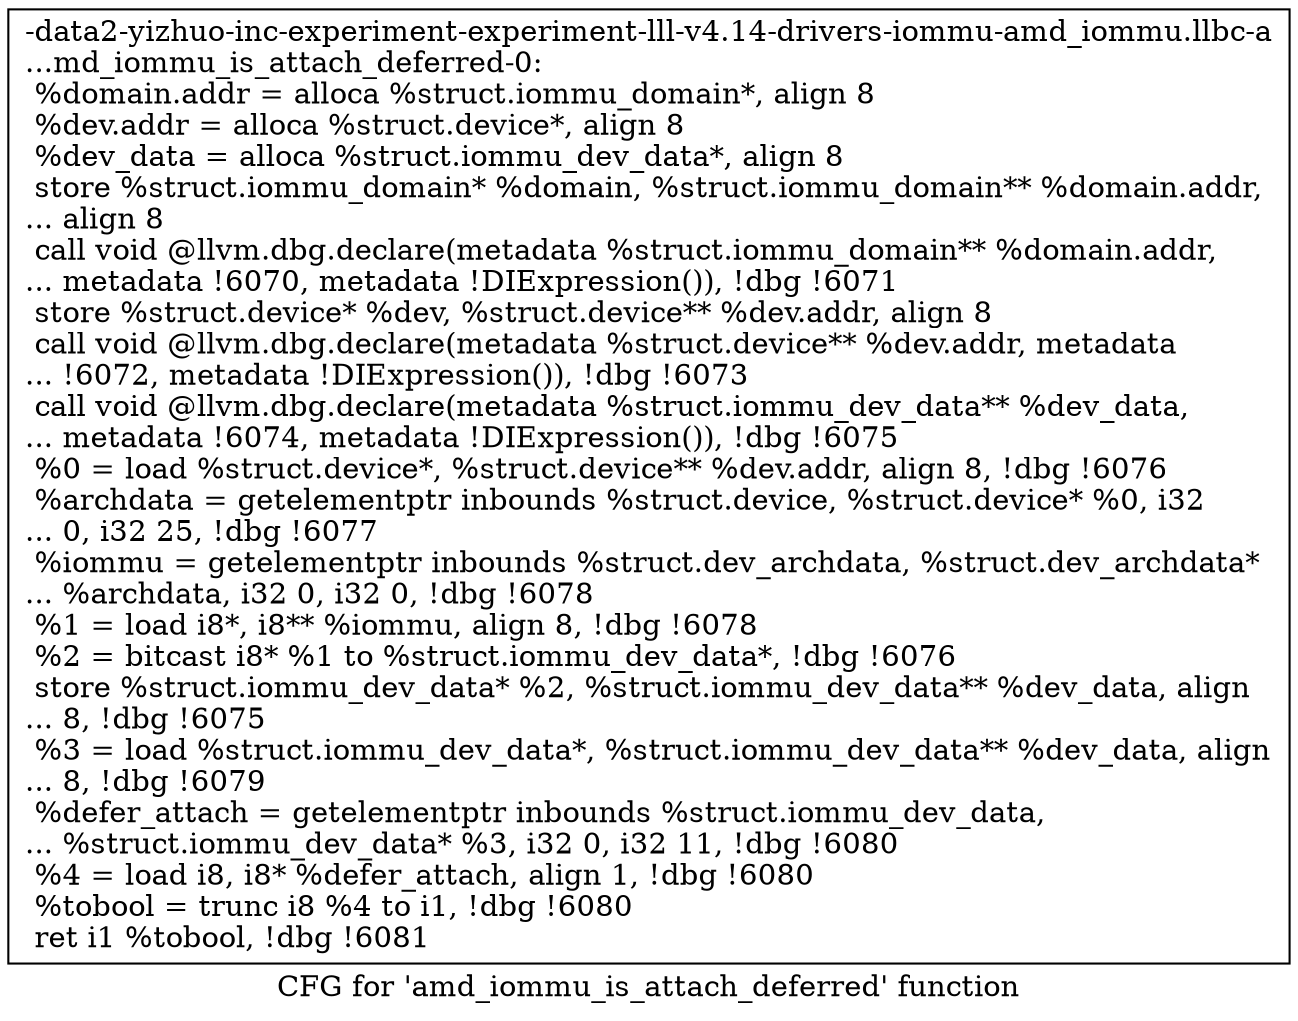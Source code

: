 digraph "CFG for 'amd_iommu_is_attach_deferred' function" {
	label="CFG for 'amd_iommu_is_attach_deferred' function";

	Node0x561b9469e350 [shape=record,label="{-data2-yizhuo-inc-experiment-experiment-lll-v4.14-drivers-iommu-amd_iommu.llbc-a\l...md_iommu_is_attach_deferred-0:\l  %domain.addr = alloca %struct.iommu_domain*, align 8\l  %dev.addr = alloca %struct.device*, align 8\l  %dev_data = alloca %struct.iommu_dev_data*, align 8\l  store %struct.iommu_domain* %domain, %struct.iommu_domain** %domain.addr,\l... align 8\l  call void @llvm.dbg.declare(metadata %struct.iommu_domain** %domain.addr,\l... metadata !6070, metadata !DIExpression()), !dbg !6071\l  store %struct.device* %dev, %struct.device** %dev.addr, align 8\l  call void @llvm.dbg.declare(metadata %struct.device** %dev.addr, metadata\l... !6072, metadata !DIExpression()), !dbg !6073\l  call void @llvm.dbg.declare(metadata %struct.iommu_dev_data** %dev_data,\l... metadata !6074, metadata !DIExpression()), !dbg !6075\l  %0 = load %struct.device*, %struct.device** %dev.addr, align 8, !dbg !6076\l  %archdata = getelementptr inbounds %struct.device, %struct.device* %0, i32\l... 0, i32 25, !dbg !6077\l  %iommu = getelementptr inbounds %struct.dev_archdata, %struct.dev_archdata*\l... %archdata, i32 0, i32 0, !dbg !6078\l  %1 = load i8*, i8** %iommu, align 8, !dbg !6078\l  %2 = bitcast i8* %1 to %struct.iommu_dev_data*, !dbg !6076\l  store %struct.iommu_dev_data* %2, %struct.iommu_dev_data** %dev_data, align\l... 8, !dbg !6075\l  %3 = load %struct.iommu_dev_data*, %struct.iommu_dev_data** %dev_data, align\l... 8, !dbg !6079\l  %defer_attach = getelementptr inbounds %struct.iommu_dev_data,\l... %struct.iommu_dev_data* %3, i32 0, i32 11, !dbg !6080\l  %4 = load i8, i8* %defer_attach, align 1, !dbg !6080\l  %tobool = trunc i8 %4 to i1, !dbg !6080\l  ret i1 %tobool, !dbg !6081\l}"];
}
